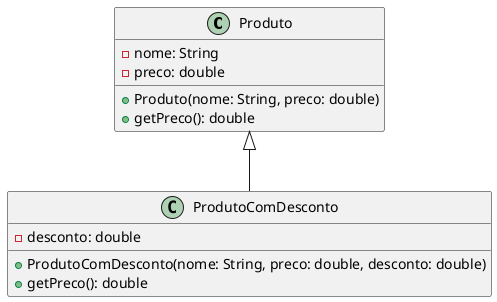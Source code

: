 @startuml Variações Protegidas
class Produto {
    -nome: String
    -preco: double

    +Produto(nome: String, preco: double)
    +getPreco(): double
}

class ProdutoComDesconto {
    -desconto: double

    +ProdutoComDesconto(nome: String, preco: double, desconto: double)
    +getPreco(): double
}

Produto <|-- ProdutoComDesconto
@enduml
